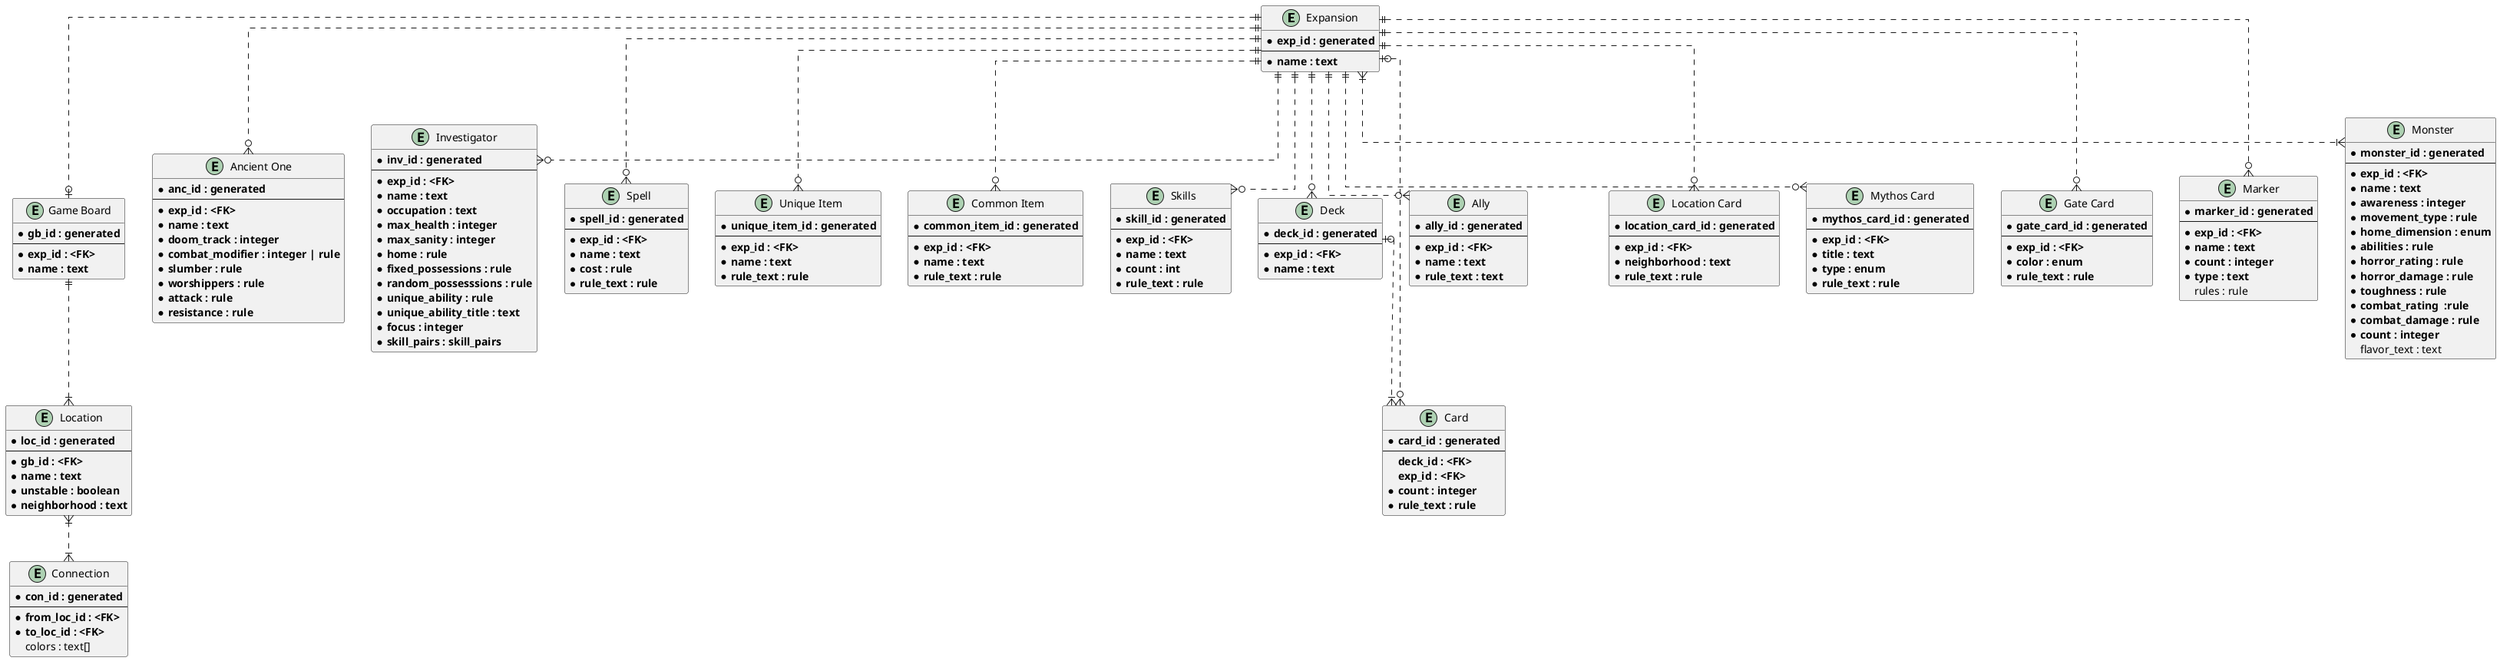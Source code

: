 @startuml Arkham Horror
skinparam linetype ortho
Entity "Expansion" as exp {
    * **exp_id : generated**
    --
    * **name : text**
}
Entity "Game Board" as game_board {
    * **gb_id : generated**
    --
    * **exp_id : <FK>**
    * **name : text**
}
Entity "Ancient One" as anc {
    * **anc_id : generated**
    --
    * **exp_id : <FK>**
    * **name : text**
    * **doom_track : integer**
    * **combat_modifier : integer | rule**
    * **slumber : rule**
    * **worshippers : rule**
    * **attack : rule**
    * **resistance : rule**
}
Entity "Investigator" as inv {
    * **inv_id : generated**
    --
    * **exp_id : <FK>**
    * **name : text**
    * **occupation : text**
    * **max_health : integer**
    * **max_sanity : integer**
    * **home : rule**
    * **fixed_possessions : rule**
    * **random_possesssions : rule**
    * **unique_ability : rule**
    * **unique_ability_title : text**
    * **focus : integer**
    * **skill_pairs : skill_pairs**
}
Entity "Spell" as spell {
    * **spell_id : generated**
    --
    * **exp_id : <FK>**
    * **name : text**
    * **cost : rule**
    * **rule_text : rule**
}
Entity "Unique Item" as unique_item {
    * **unique_item_id : generated**
    --
    * **exp_id : <FK>**
    * **name : text**
    * **rule_text : rule**
}
Entity "Common Item" as common_item {
    * **common_item_id : generated**
    --
    * **exp_id : <FK>**
    * **name : text**
    * **rule_text : rule**
}
Entity "Location" as location {
    * **loc_id : generated**
    --
    * **gb_id : <FK>**
    * **name : text**
    * **unstable : boolean**
    * **neighborhood : text**
}
Entity "Connection" as connection {
    * **con_id : generated**
    --
    * **from_loc_id : <FK>**
    * **to_loc_id : <FK>**
    colors : text[]
}
Entity "Skills" as skills {
    * **skill_id : generated**
    --
    * **exp_id : <FK>**
    * **name : text**
    * **count : int**
    * **rule_text : rule**
}
Entity "Deck" as deck {
    * **deck_id : generated**
    --
    * **exp_id : <FK>**
    * **name : text**
}
Entity "Ally" as ally {
    * **ally_id : generated**
    --
    * **exp_id : <FK>**
    * **name : text**
    * **rule_text : text**
}
Entity "Card" as card {
    * **card_id : generated**
    --
    **deck_id : <FK>**
    **exp_id : <FK>**
    * **count : integer**
    * **rule_text : rule**
}
Entity "Location Card" as location_card {
    * **location_card_id : generated**
    --
    * **exp_id : <FK>**
    * **neighborhood : text**
    * **rule_text : rule**
}
Entity "Mythos Card" as mythos_card {
    * **mythos_card_id : generated**
    --
    * **exp_id : <FK>**
    * **title : text**
    * **type : enum**
    * **rule_text : rule**
}
Entity "Gate Card" as gate_card {
    * **gate_card_id : generated**
    --
    * **exp_id : <FK>**
    * **color : enum**
    * **rule_text : rule**
}
Entity "Marker" as marker {
    * **marker_id : generated**
    --
    * **exp_id : <FK>**
    * **name : text**
    * **count : integer**
    * **type : text**
    rules : rule
}
Entity "Monster" as monster {
    * **monster_id : generated**
    --
    * **exp_id : <FK>**
    * **name : text**
    * **awareness : integer**
    * **movement_type : rule**
    * **home_dimension : enum**
    * **abilities : rule**
    * **horror_rating : rule**
    * **horror_damage : rule**
    * **toughness : rule**
    * **combat_rating  :rule**
    * **combat_damage : rule**
    * **count : integer**
    flavor_text : text
}
exp ||..o| game_board
exp ||..o{ anc
exp ||..o{ inv
exp }|..|{ monster
exp ||..o{ spell
exp ||..o{ unique_item
exp ||..o{ common_item
exp ||..o{ skills
exp ||..o{ ally
exp ||..o{ deck
exp |o..o{ card
exp ||..o{ location_card
exp ||..o{ mythos_card
exp ||..o{ gate_card
exp ||..o{ marker
deck |o..|{ card
game_board ||..|{ location
location }|..|{ connection
@enduml